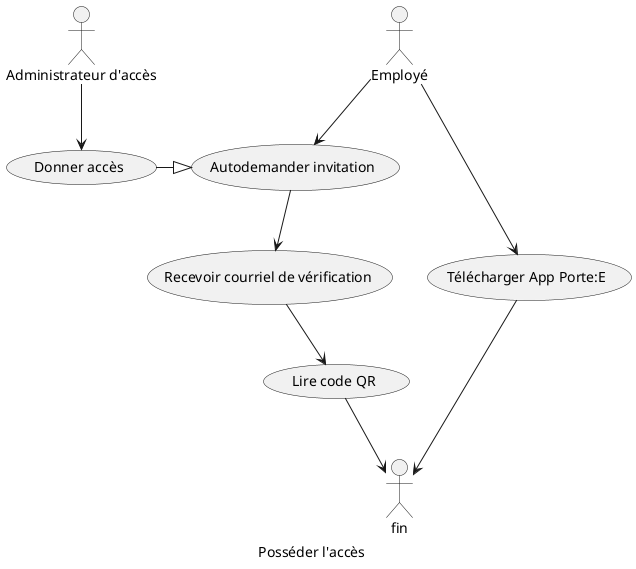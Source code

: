 @startuml "Posseder l'accès"

'**************
'PROCESSUS DE VÉRIFICATION
'**************
caption "Posséder l'accès"
actor "Employé" as empl
actor "Administrateur d'accès" as admin
usecase "Donner accès" as donne
usecase "Télécharger App Porte:E" as app
usecase "Recevoir courriel de vérification" as verif
usecase "Lire code QR" as scan
usecase "Autodemander invitation" as autodemande

admin --> donne
donne -|> autodemande
empl --> app
empl --> autodemande
autodemande --> verif
verif --> scan
app --> fin
scan --> fin
@enduml